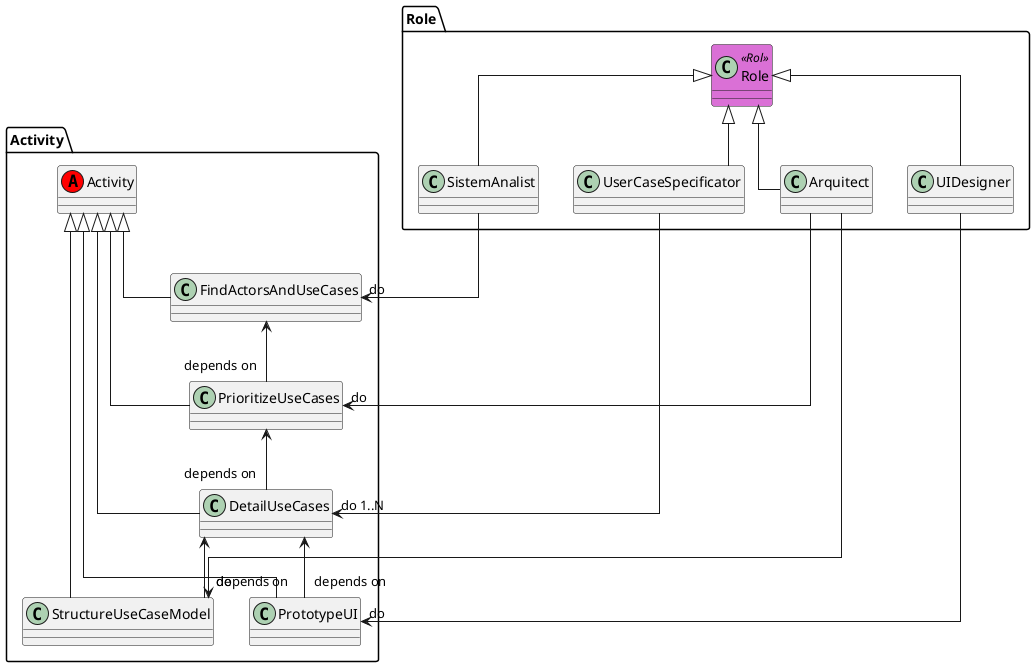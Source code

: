 @startuml

top to bottom direction
skinparam Linetype ortho

skinparam class {
  BackgroundColor<<Rol>> orchid
}

namespace Role {
    Class Role <<Rol>>
    Class SistemAnalist extends Role
    Class Arquitect extends Role
    Class UserCaseSpecificator extends Role
    Class UIDesigner extends Role
 }

namespace Activity {
    Class Activity <<(A,red)>>
    Class StructureUseCaseModel extends Activity
    Class FindActorsAndUseCases extends Activity
    Class PrioritizeUseCases extends Activity
    Class DetailUseCases extends Activity
    Class PrototypeUI extends Activity

    FindActorsAndUseCases <-- "depends on" PrioritizeUseCases
    PrioritizeUseCases <-- "depends on" DetailUseCases
    DetailUseCases <-- "depends on" PrototypeUI
    DetailUseCases <-- "depends on" StructureUseCaseModel
}    
    
    Role.SistemAnalist --> "do" Activity.FindActorsAndUseCases
    Role.Arquitect --> "do" Activity.PrioritizeUseCases
    Role.Arquitect --> "do" Activity.StructureUseCaseModel
    Role.UserCaseSpecificator --> "do 1..N"  Activity.DetailUseCases
    Role.UIDesigner --> "do" Activity.PrototypeUI


@enduml